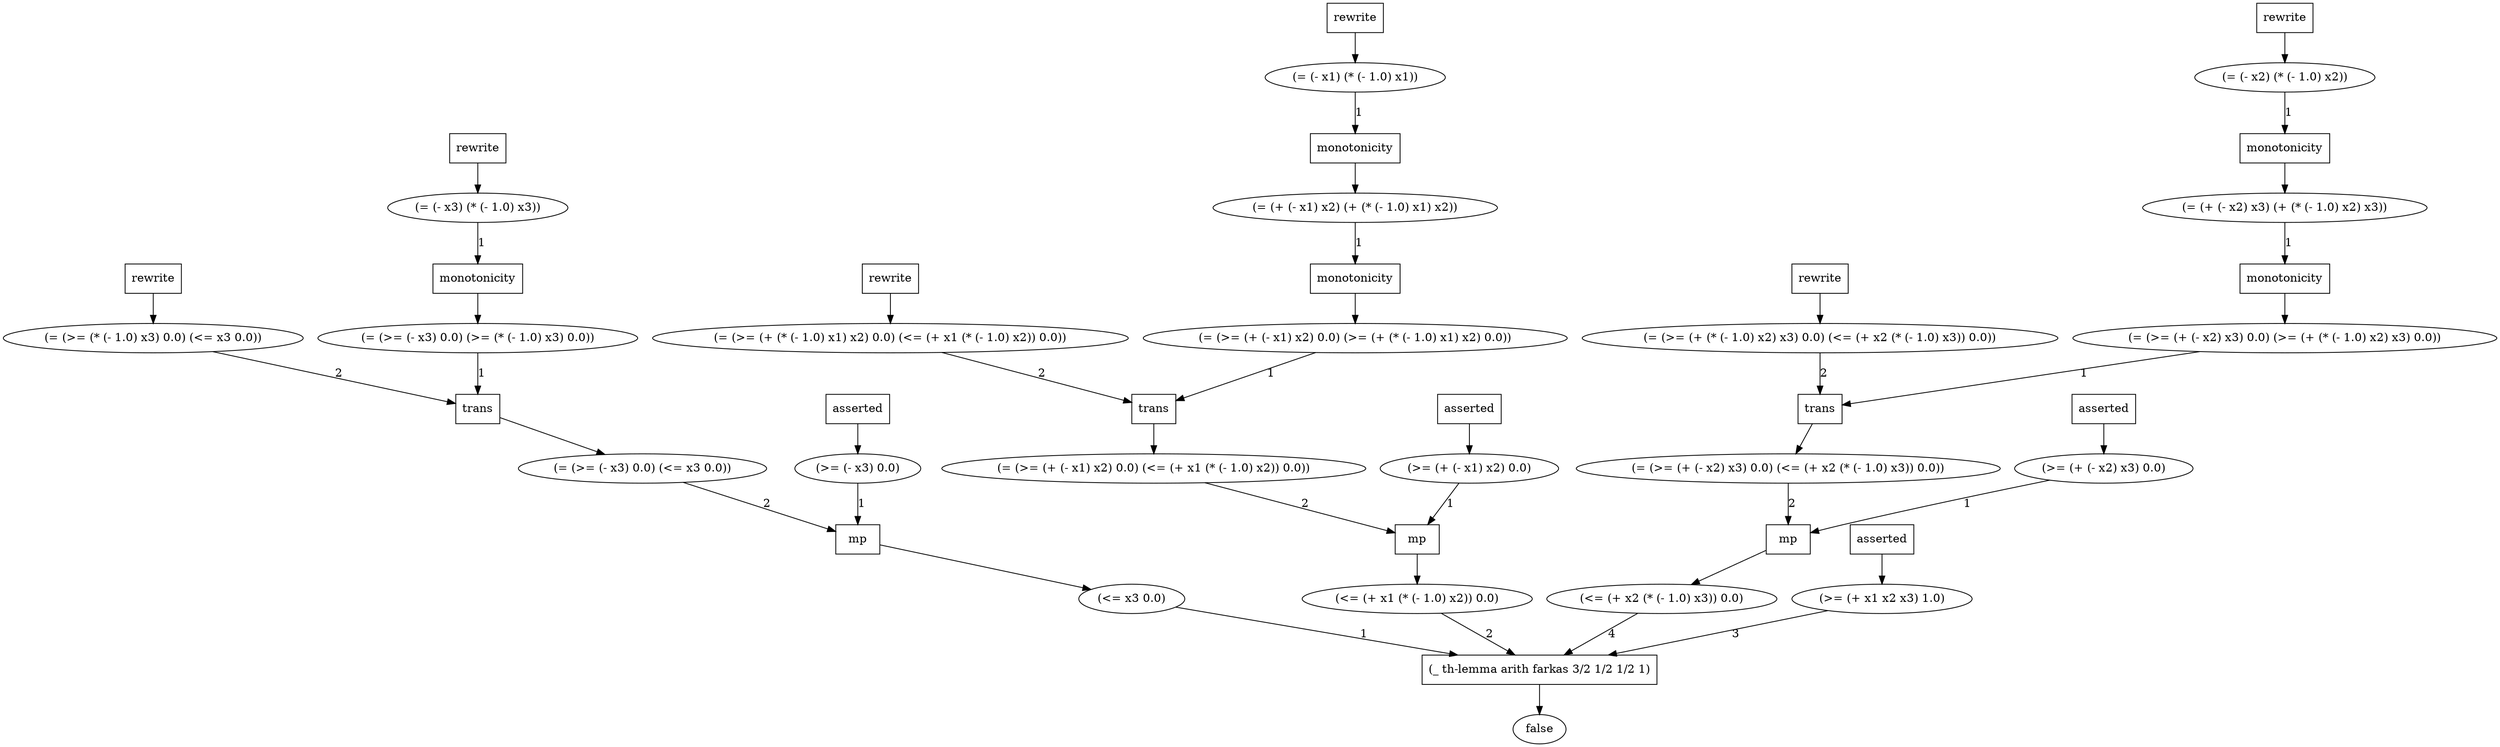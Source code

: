 digraph {
f1 [ shape = "ellipse", label = "false" ];
f2 [ shape = "ellipse", label = "(<= x3 0.0)" ];
f3 [ shape = "ellipse", label = "(<= (+ x1 (* (- 1.0) x2)) 0.0)" ];
f4 [ shape = "ellipse", label = "(<= (+ x2 (* (- 1.0) x3)) 0.0)" ];
f5 [ shape = "ellipse", label = "(= (+ (- x1) x2) (+ (* (- 1.0) x1) x2))" ];
f6 [ shape = "ellipse", label = "(= (+ (- x2) x3) (+ (* (- 1.0) x2) x3))" ];
f7 [ shape = "ellipse", label = "(= (- x1) (* (- 1.0) x1))" ];
f8 [ shape = "ellipse", label = "(= (- x2) (* (- 1.0) x2))" ];
f9 [ shape = "ellipse", label = "(= (- x3) (* (- 1.0) x3))" ];
f10 [ shape = "ellipse", label = "(= (>= (* (- 1.0) x3) 0.0) (<= x3 0.0))" ];
f11 [ shape = "ellipse", label = "(= (>= (+ (* (- 1.0) x1) x2) 0.0) (<= (+ x1 (* (- 1.0) x2)) 0.0))" ];
f12 [ shape = "ellipse", label = "(= (>= (+ (* (- 1.0) x2) x3) 0.0) (<= (+ x2 (* (- 1.0) x3)) 0.0))" ];
f13 [ shape = "ellipse", label = "(= (>= (+ (- x1) x2) 0.0) (<= (+ x1 (* (- 1.0) x2)) 0.0))" ];
f14 [ shape = "ellipse", label = "(= (>= (+ (- x1) x2) 0.0) (>= (+ (* (- 1.0) x1) x2) 0.0))" ];
f15 [ shape = "ellipse", label = "(= (>= (+ (- x2) x3) 0.0) (<= (+ x2 (* (- 1.0) x3)) 0.0))" ];
f16 [ shape = "ellipse", label = "(= (>= (+ (- x2) x3) 0.0) (>= (+ (* (- 1.0) x2) x3) 0.0))" ];
f17 [ shape = "ellipse", label = "(= (>= (- x3) 0.0) (<= x3 0.0))" ];
f18 [ shape = "ellipse", label = "(= (>= (- x3) 0.0) (>= (* (- 1.0) x3) 0.0))" ];
f19 [ shape = "ellipse", label = "(>= (+ x1 x2 x3) 1.0)" ];
f20 [ shape = "ellipse", label = "(>= (+ (- x1) x2) 0.0)" ];
f21 [ shape = "ellipse", label = "(>= (+ (- x2) x3) 0.0)" ];
f22 [ shape = "ellipse", label = "(>= (- x3) 0.0)" ];
p1 [ shape = "box", label = "(_ th-lemma arith farkas 3/2 1/2 1/2 1)" ];
p2 [ shape = "box", label = "asserted" ];
p3 [ shape = "box", label = "asserted" ];
p4 [ shape = "box", label = "asserted" ];
p5 [ shape = "box", label = "asserted" ];
p6 [ shape = "box", label = "monotonicity" ];
p7 [ shape = "box", label = "monotonicity" ];
p8 [ shape = "box", label = "monotonicity" ];
p9 [ shape = "box", label = "monotonicity" ];
p10 [ shape = "box", label = "monotonicity" ];
p11 [ shape = "box", label = "mp" ];
p12 [ shape = "box", label = "mp" ];
p13 [ shape = "box", label = "mp" ];
p14 [ shape = "box", label = "rewrite" ];
p15 [ shape = "box", label = "rewrite" ];
p16 [ shape = "box", label = "rewrite" ];
p17 [ shape = "box", label = "rewrite" ];
p18 [ shape = "box", label = "rewrite" ];
p19 [ shape = "box", label = "rewrite" ];
p20 [ shape = "box", label = "trans" ];
p21 [ shape = "box", label = "trans" ];
p22 [ shape = "box", label = "trans" ];
p1 -> f1
f2 -> p1 [ label = "1" ];
f3 -> p1 [ label = "2" ];
f19 -> p1 [ label = "3" ];
f4 -> p1 [ label = "4" ];
p2 -> f19
p3 -> f20
p4 -> f21
p5 -> f22
p6 -> f5
f7 -> p6 [ label = "1" ];
p7 -> f6
f8 -> p7 [ label = "1" ];
p8 -> f14
f5 -> p8 [ label = "1" ];
p9 -> f16
f6 -> p9 [ label = "1" ];
p10 -> f18
f9 -> p10 [ label = "1" ];
p11 -> f2
f22 -> p11 [ label = "1" ];
f17 -> p11 [ label = "2" ];
p12 -> f3
f20 -> p12 [ label = "1" ];
f13 -> p12 [ label = "2" ];
p13 -> f4
f21 -> p13 [ label = "1" ];
f15 -> p13 [ label = "2" ];
p14 -> f7
p15 -> f8
p16 -> f9
p17 -> f10
p18 -> f11
p19 -> f12
p20 -> f13
f14 -> p20 [ label = "1" ];
f11 -> p20 [ label = "2" ];
p21 -> f15
f16 -> p21 [ label = "1" ];
f12 -> p21 [ label = "2" ];
p22 -> f17
f18 -> p22 [ label = "1" ];
f10 -> p22 [ label = "2" ];
}
